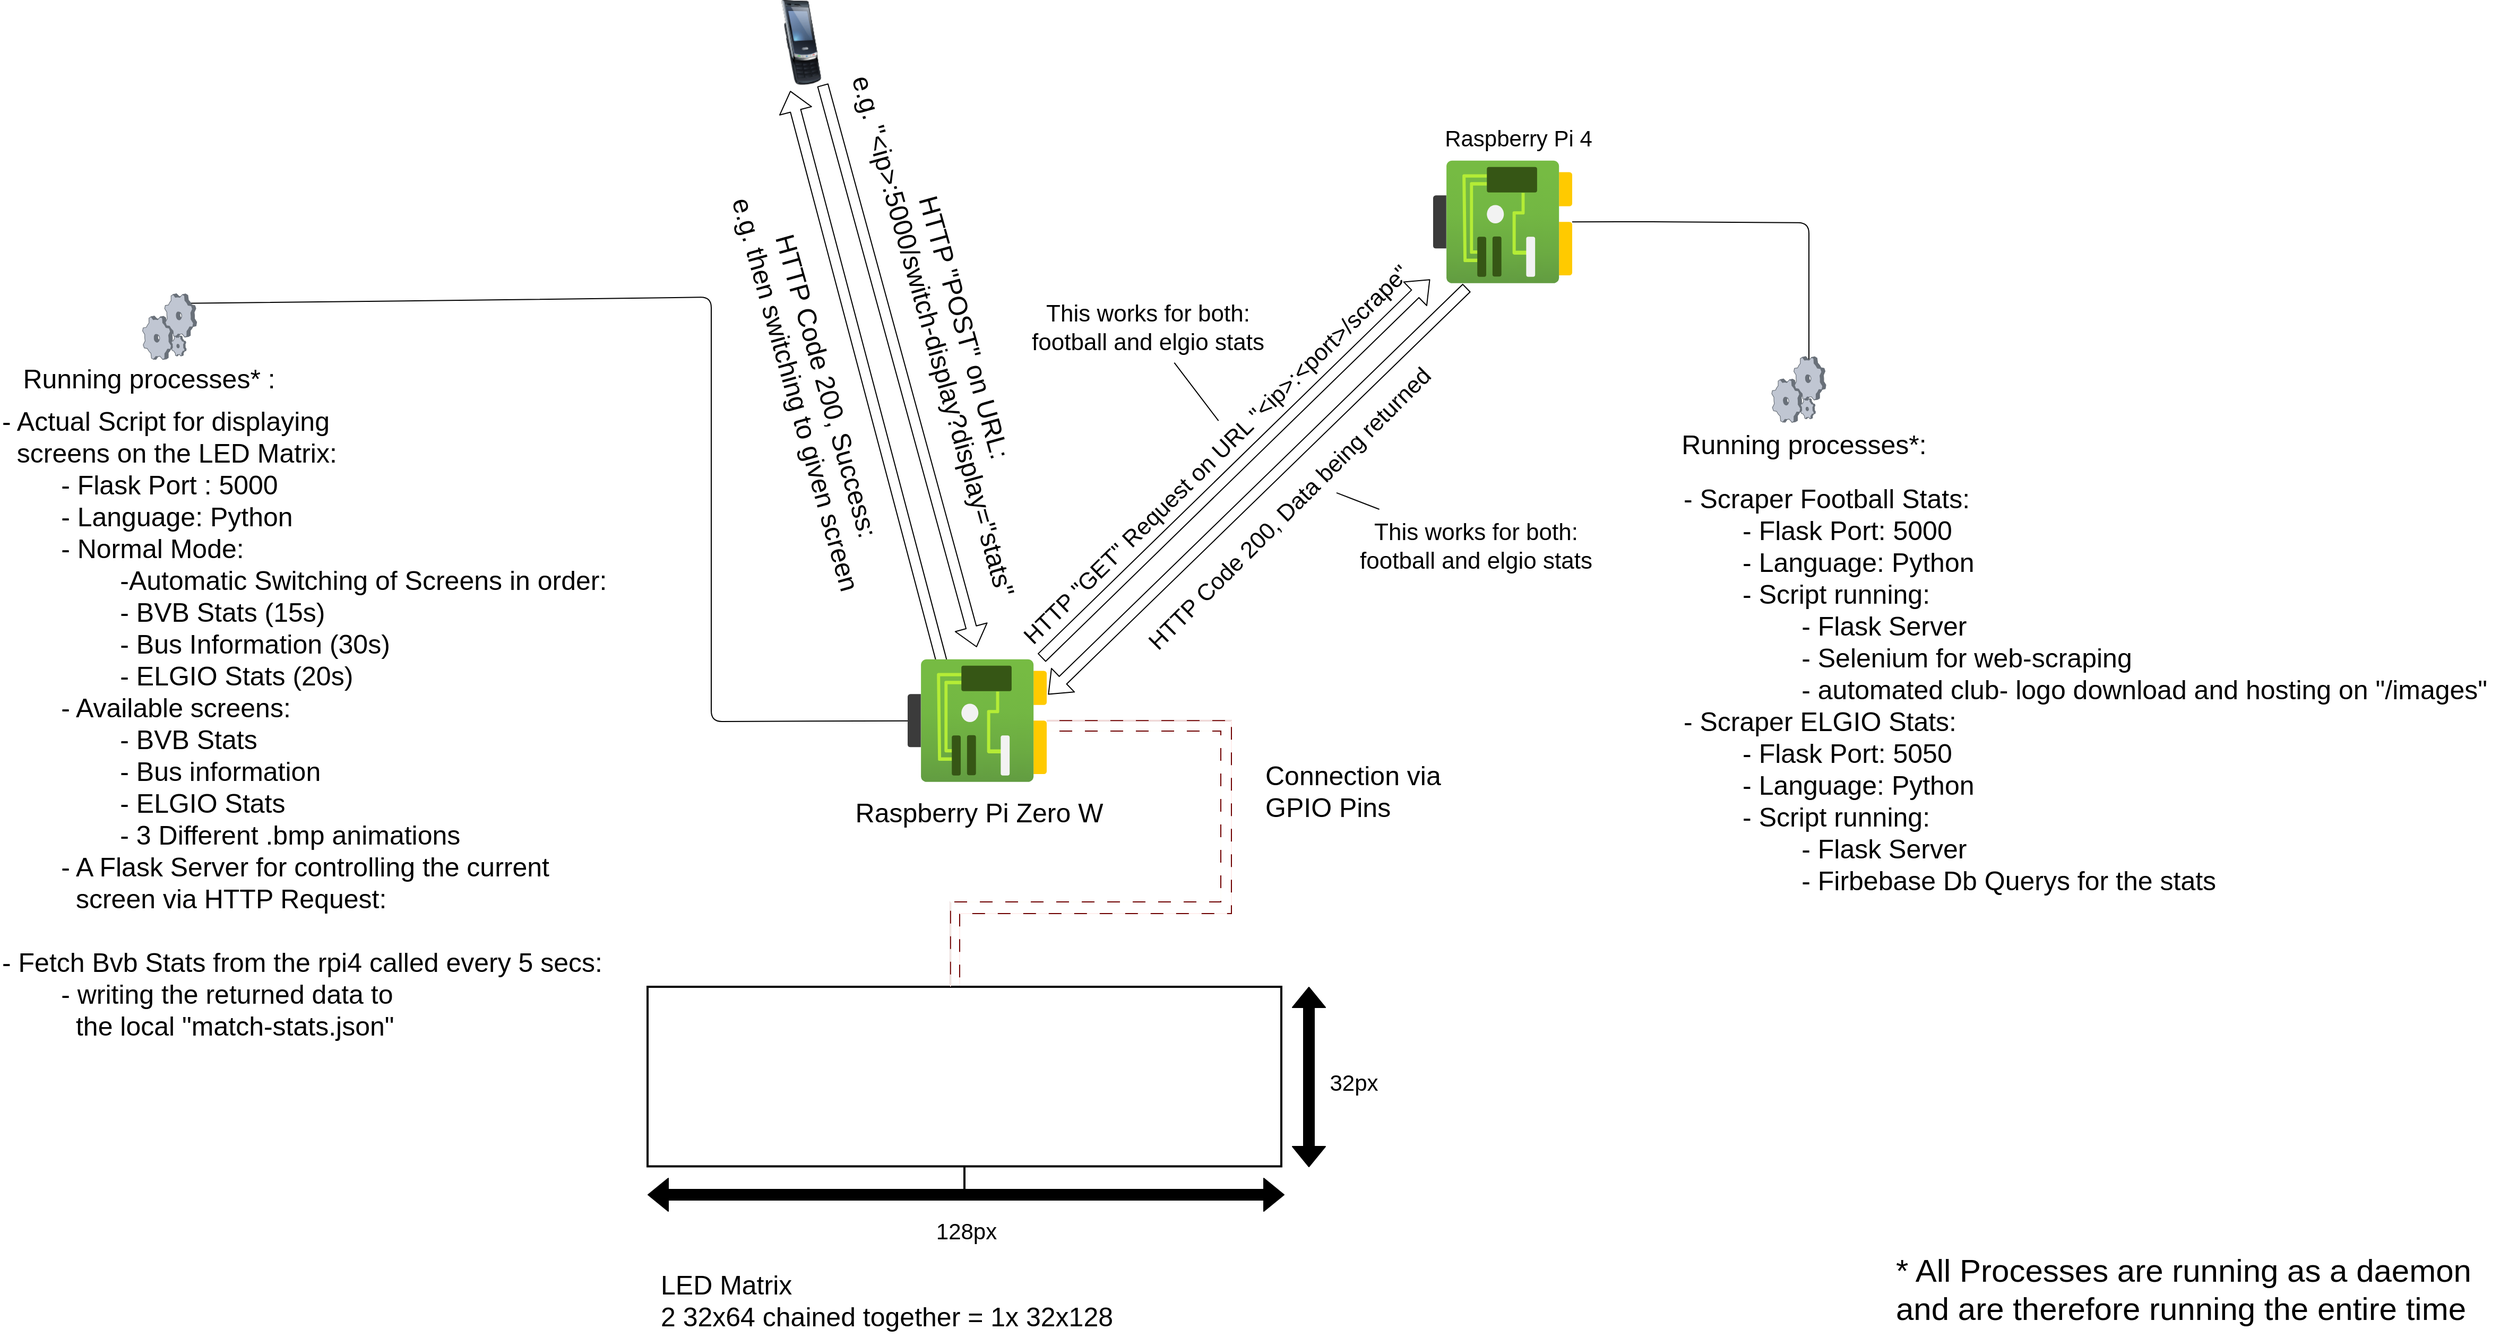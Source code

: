 <mxfile>
    <diagram id="wu7qQfmcsLOsUh6NHCrr" name="Page-1">
        <mxGraphModel dx="4411" dy="1791" grid="1" gridSize="10" guides="1" tooltips="1" connect="1" arrows="1" fold="1" page="0" pageScale="1" pageWidth="850" pageHeight="1100" background="none" math="0" shadow="0">
            <root>
                <mxCell id="0"/>
                <mxCell id="1" parent="0"/>
                <mxCell id="48" value="" style="shape=flexArrow;endArrow=classic;html=1;fontSize=25;entryX=0.368;entryY=1.07;entryDx=0;entryDy=0;entryPerimeter=0;" edge="1" parent="1" target="53">
                    <mxGeometry width="50" height="50" relative="1" as="geometry">
                        <mxPoint x="-391" y="471" as="sourcePoint"/>
                        <mxPoint x="-510" y="10" as="targetPoint"/>
                    </mxGeometry>
                </mxCell>
                <mxCell id="19" value="" style="endArrow=none;html=1;fontSize=21;fillColor=#000000;" parent="1" target="8" edge="1">
                    <mxGeometry width="50" height="50" relative="1" as="geometry">
                        <mxPoint x="-1119" y="126" as="sourcePoint"/>
                        <mxPoint x="-399" y="464" as="targetPoint"/>
                        <Array as="points">
                            <mxPoint x="-825.21" y="122.78"/>
                            <mxPoint x="-610" y="120"/>
                            <mxPoint x="-610" y="520"/>
                        </Array>
                    </mxGeometry>
                </mxCell>
                <mxCell id="12" value="" style="shape=wire;edgeStyle=orthogonalEdgeStyle;orthogonalLoop=1;jettySize=auto;html=1;sourcePerimeterSpacing=0;targetPerimeterSpacing=0;endArrow=none;curved=0;rounded=0;strokeColor=#6F0000;dashed=1;fillColor=#FFEEED;dashPattern=12 12;fixDash=1;startSize=6;endSize=6;fontSize=21;entryX=0.517;entryY=0.003;entryDx=0;entryDy=0;entryPerimeter=0;" parent="1" source="8" target="7" edge="1">
                    <mxGeometry width="100" relative="1" as="geometry">
                        <mxPoint x="-140" y="539.1" as="sourcePoint"/>
                        <mxPoint x="26" y="700" as="targetPoint"/>
                        <Array as="points">
                            <mxPoint x="-120" y="519"/>
                            <mxPoint x="-120" y="701"/>
                            <mxPoint x="-376" y="701"/>
                            <mxPoint x="-376" y="771"/>
                        </Array>
                    </mxGeometry>
                </mxCell>
                <mxCell id="32" value="" style="endArrow=none;html=1;fontSize=21;fillColor=#000000;" parent="1" source="6" edge="1">
                    <mxGeometry width="50" height="50" relative="1" as="geometry">
                        <mxPoint x="274" y="56.48" as="sourcePoint"/>
                        <mxPoint x="424" y="180" as="targetPoint"/>
                        <Array as="points">
                            <mxPoint x="284" y="49"/>
                            <mxPoint x="424" y="50"/>
                            <mxPoint x="424" y="140"/>
                        </Array>
                    </mxGeometry>
                </mxCell>
                <mxCell id="6" value="" style="aspect=fixed;html=1;points=[];align=center;image;fontSize=12;image=img/lib/azure2/networking/Network_Interfaces.svg;" parent="1" vertex="1">
                    <mxGeometry x="70" y="-10" width="131" height="118.24" as="geometry"/>
                </mxCell>
                <mxCell id="7" value="" style="html=1;verticalLabelPosition=bottom;align=center;labelBackgroundColor=#ffffff;verticalAlign=top;strokeWidth=2;strokeColor=#000000;shadow=0;dashed=0;shape=mxgraph.ios7.icons.monitor;fontSize=21;" parent="1" vertex="1">
                    <mxGeometry x="-670" y="770" width="597" height="200" as="geometry"/>
                </mxCell>
                <mxCell id="8" value="" style="aspect=fixed;html=1;points=[];align=center;image;fontSize=12;image=img/lib/azure2/networking/Network_Interfaces.svg;" parent="1" vertex="1">
                    <mxGeometry x="-425" y="460" width="131" height="118.24" as="geometry"/>
                </mxCell>
                <mxCell id="9" value="&lt;font style=&quot;font-size: 25px;&quot;&gt;Raspberry Pi Zero W&lt;/font&gt;" style="text;strokeColor=none;align=center;fillColor=none;html=1;verticalAlign=middle;whiteSpace=wrap;rounded=0;fontSize=21;" parent="1" vertex="1">
                    <mxGeometry x="-485" y="590" width="255" height="30" as="geometry"/>
                </mxCell>
                <mxCell id="10" value="&lt;div style=&quot;text-align: left; font-size: 25px;&quot;&gt;&lt;span style=&quot;background-color: initial;&quot;&gt;&lt;font style=&quot;font-size: 25px;&quot;&gt;LED Matrix&lt;/font&gt;&lt;/span&gt;&lt;/div&gt;&lt;div style=&quot;text-align: left; font-size: 25px;&quot;&gt;&lt;span style=&quot;background-color: initial;&quot;&gt;&lt;font style=&quot;font-size: 25px;&quot;&gt;2 32x64 chained together = 1x 32x128&lt;/font&gt;&lt;/span&gt;&lt;/div&gt;" style="text;html=1;align=center;verticalAlign=middle;resizable=0;points=[];autosize=1;strokeColor=none;fillColor=none;fontSize=21;" parent="1" vertex="1">
                    <mxGeometry x="-670" y="1030" width="450" height="70" as="geometry"/>
                </mxCell>
                <mxCell id="11" value="" style="shape=wire;edgeStyle=orthogonalEdgeStyle;orthogonalLoop=1;jettySize=auto;html=1;sourcePerimeterSpacing=0;targetPerimeterSpacing=0;endArrow=none;curved=0;rounded=0;strokeColor=#6F0000;dashed=1;fillColor=#FFFEFA;dashPattern=12 12;fixDash=1;startSize=6;endSize=6;fontSize=21;entryX=0.478;entryY=-0.001;entryDx=0;entryDy=0;entryPerimeter=0;" parent="1" source="8" target="7" edge="1">
                    <mxGeometry width="100" relative="1" as="geometry">
                        <mxPoint x="16" y="570" as="sourcePoint"/>
                        <mxPoint x="116" y="570" as="targetPoint"/>
                        <Array as="points">
                            <mxPoint x="-130" y="529"/>
                            <mxPoint x="-130" y="690"/>
                            <mxPoint x="-385" y="690"/>
                        </Array>
                    </mxGeometry>
                </mxCell>
                <mxCell id="14" value="32px" style="text;html=1;align=center;verticalAlign=middle;resizable=0;points=[];autosize=1;strokeColor=none;fillColor=none;fontSize=21;" parent="1" vertex="1">
                    <mxGeometry x="-40" y="840" width="70" height="40" as="geometry"/>
                </mxCell>
                <mxCell id="15" value="" style="shape=flexArrow;endArrow=classic;startArrow=classic;html=1;fontSize=21;fillColor=#000000;" parent="1" edge="1">
                    <mxGeometry width="100" height="100" relative="1" as="geometry">
                        <mxPoint x="-47" y="940" as="sourcePoint"/>
                        <mxPoint x="-47" y="770" as="targetPoint"/>
                    </mxGeometry>
                </mxCell>
                <mxCell id="16" value="" style="shape=flexArrow;endArrow=classic;startArrow=classic;html=1;fontSize=21;fillColor=#000000;" parent="1" edge="1">
                    <mxGeometry width="100" height="100" relative="1" as="geometry">
                        <mxPoint x="-670" y="966" as="sourcePoint"/>
                        <mxPoint x="-70" y="966" as="targetPoint"/>
                    </mxGeometry>
                </mxCell>
                <mxCell id="17" value="128px" style="text;html=1;align=center;verticalAlign=middle;resizable=0;points=[];autosize=1;strokeColor=none;fillColor=none;fontSize=21;" parent="1" vertex="1">
                    <mxGeometry x="-410" y="980" width="80" height="40" as="geometry"/>
                </mxCell>
                <mxCell id="18" value="Raspberry Pi 4" style="text;html=1;align=center;verticalAlign=middle;resizable=0;points=[];autosize=1;strokeColor=none;fillColor=none;fontSize=21;" parent="1" vertex="1">
                    <mxGeometry x="70" y="-50" width="160" height="40" as="geometry"/>
                </mxCell>
                <mxCell id="21" value="&lt;font style=&quot;font-size: 25px;&quot;&gt;Running processes*:&lt;/font&gt;" style="text;html=1;align=center;verticalAlign=middle;resizable=0;points=[];autosize=1;strokeColor=none;fillColor=none;fontSize=21;" parent="1" vertex="1">
                    <mxGeometry x="294" y="238" width="250" height="40" as="geometry"/>
                </mxCell>
                <mxCell id="22" value="&lt;font style=&quot;font-size: 25px;&quot;&gt;Running processes* :&lt;/font&gt;" style="text;html=1;align=center;verticalAlign=middle;resizable=0;points=[];autosize=1;strokeColor=none;fillColor=none;fontSize=21;" parent="1" vertex="1">
                    <mxGeometry x="-1270" y="176" width="260" height="40" as="geometry"/>
                </mxCell>
                <mxCell id="23" value="&lt;div style=&quot;text-align: left; font-size: 25px;&quot;&gt;&lt;span style=&quot;background-color: initial;&quot;&gt;&lt;font style=&quot;font-size: 25px;&quot;&gt;- Scraper Football Stats:&lt;/font&gt;&lt;/span&gt;&lt;/div&gt;&lt;div style=&quot;text-align: left; font-size: 25px;&quot;&gt;&lt;span style=&quot;background-color: initial;&quot;&gt;&lt;font style=&quot;font-size: 25px;&quot;&gt;&lt;span style=&quot;white-space: pre;&quot;&gt;&#9;&lt;/span&gt;- Flask Port: 5000&lt;/font&gt;&lt;/span&gt;&lt;/div&gt;&lt;div style=&quot;text-align: left; font-size: 25px;&quot;&gt;&lt;span style=&quot;background-color: initial;&quot;&gt;&lt;font style=&quot;font-size: 25px;&quot;&gt;&lt;span style=&quot;white-space: pre;&quot;&gt;&#9;&lt;/span&gt;- Language: Python&lt;br&gt;&lt;/font&gt;&lt;/span&gt;&lt;/div&gt;&lt;div style=&quot;text-align: left; font-size: 25px;&quot;&gt;&lt;span style=&quot;background-color: initial;&quot;&gt;&lt;font style=&quot;font-size: 25px;&quot;&gt;&lt;span style=&quot;white-space: pre;&quot;&gt;&#9;&lt;/span&gt;- Script running:&lt;br&gt;&lt;/font&gt;&lt;/span&gt;&lt;/div&gt;&lt;div style=&quot;text-align: left; font-size: 25px;&quot;&gt;&lt;span style=&quot;background-color: initial;&quot;&gt;&lt;font style=&quot;font-size: 25px;&quot;&gt;&lt;span style=&quot;white-space: pre;&quot;&gt;&#9;&lt;span style=&quot;white-space: pre;&quot;&gt;&#9;&lt;/span&gt;- Flask Server&lt;/span&gt;&lt;br&gt;&lt;/font&gt;&lt;/span&gt;&lt;/div&gt;&lt;div style=&quot;text-align: left; font-size: 25px;&quot;&gt;&lt;font style=&quot;font-size: 25px;&quot;&gt;&lt;span style=&quot;white-space: pre;&quot;&gt;&#9;&lt;/span&gt;&lt;span style=&quot;white-space: pre;&quot;&gt;&#9;&lt;/span&gt;- Selenium for web-scraping&lt;br&gt;&lt;/font&gt;&lt;/div&gt;&lt;div style=&quot;text-align: left; font-size: 25px;&quot;&gt;&lt;font style=&quot;font-size: 25px;&quot;&gt;&lt;span style=&quot;white-space: pre;&quot;&gt;&#9;&lt;/span&gt;&lt;span style=&quot;white-space: pre;&quot;&gt;&#9;&lt;/span&gt;- automated club- logo download and hosting on &quot;/images&quot;&lt;br&gt;&lt;/font&gt;&lt;/div&gt;&lt;div style=&quot;text-align: left; font-size: 25px;&quot;&gt;&lt;font style=&quot;font-size: 25px;&quot;&gt;- Scraper ELGIO Stats:&lt;/font&gt;&lt;/div&gt;&lt;div style=&quot;text-align: left; font-size: 25px;&quot;&gt;&lt;font style=&quot;font-size: 25px;&quot;&gt;&lt;span style=&quot;white-space: pre;&quot;&gt;&#9;&lt;/span&gt;- Flask Port: 5050&lt;br&gt;&lt;/font&gt;&lt;/div&gt;&lt;div style=&quot;text-align: left; font-size: 25px;&quot;&gt;&lt;font style=&quot;font-size: 25px;&quot;&gt;&lt;span style=&quot;white-space: pre;&quot;&gt;&#9;&lt;/span&gt;- Language: Python&lt;br&gt;&lt;/font&gt;&lt;/div&gt;&lt;div style=&quot;text-align: left; font-size: 25px;&quot;&gt;&lt;font style=&quot;font-size: 25px;&quot;&gt;&lt;span style=&quot;white-space: pre;&quot;&gt;&#9;&lt;/span&gt;- Script running:&lt;br&gt;&lt;/font&gt;&lt;/div&gt;&lt;div style=&quot;text-align: left; font-size: 25px;&quot;&gt;&lt;font style=&quot;font-size: 25px;&quot;&gt;&lt;span style=&quot;white-space: pre;&quot;&gt;&#9;&lt;/span&gt;&lt;span style=&quot;white-space: pre;&quot;&gt;&#9;&lt;/span&gt;- Flask Server&lt;br&gt;&lt;/font&gt;&lt;/div&gt;&lt;div style=&quot;text-align: left; font-size: 25px;&quot;&gt;&lt;font style=&quot;font-size: 25px;&quot;&gt;&lt;span style=&quot;white-space: pre;&quot;&gt;&#9;&lt;/span&gt;&lt;span style=&quot;white-space: pre;&quot;&gt;&#9;&lt;/span&gt;- Firbebase Db Querys for the stats&amp;nbsp;&lt;br&gt;&lt;/font&gt;&lt;/div&gt;&lt;div style=&quot;text-align: left; font-size: 25px;&quot;&gt;&lt;font style=&quot;font-size: 25px;&quot;&gt;&lt;br&gt;&lt;/font&gt;&lt;/div&gt;&lt;div style=&quot;text-align: left; font-size: 25px;&quot;&gt;&lt;br&gt;&lt;/div&gt;" style="text;html=1;align=center;verticalAlign=middle;resizable=0;points=[];autosize=1;strokeColor=none;fillColor=none;fontSize=21;" parent="1" vertex="1">
                    <mxGeometry x="294" y="289.12" width="780" height="460" as="geometry"/>
                </mxCell>
                <mxCell id="24" value="&lt;font style=&quot;font-size: 25px;&quot;&gt;Connection via &lt;br&gt;GPIO Pins&lt;/font&gt;" style="text;html=1;align=left;verticalAlign=middle;resizable=0;points=[];autosize=1;strokeColor=none;fillColor=none;fontSize=21;" parent="1" vertex="1">
                    <mxGeometry x="-90" y="550" width="190" height="70" as="geometry"/>
                </mxCell>
                <mxCell id="25" value="" style="verticalLabelPosition=bottom;aspect=fixed;html=1;verticalAlign=top;strokeColor=none;align=center;outlineConnect=0;shape=mxgraph.citrix.process;" parent="1" vertex="1">
                    <mxGeometry x="389" y="176" width="51" height="62" as="geometry"/>
                </mxCell>
                <mxCell id="26" value="" style="verticalLabelPosition=bottom;aspect=fixed;html=1;verticalAlign=top;strokeColor=none;align=center;outlineConnect=0;shape=mxgraph.citrix.process;" parent="1" vertex="1">
                    <mxGeometry x="-1145.71" y="116.78" width="51" height="62" as="geometry"/>
                </mxCell>
                <mxCell id="30" value="&lt;font style=&quot;font-size: 25px;&quot;&gt;- Actual Script for displaying &lt;br&gt;&amp;nbsp; screens on the LED Matrix:&lt;br&gt;&lt;span style=&quot;&quot;&gt;&#9;&lt;/span&gt;&lt;span style=&quot;white-space: pre;&quot;&gt;&#9;&lt;/span&gt;- Flask Port : 5000&lt;br&gt;&lt;span style=&quot;white-space: pre;&quot;&gt;&#9;&lt;/span&gt;- Language: Python&lt;br&gt;&lt;span style=&quot;&quot;&gt;&#9;&lt;/span&gt;&lt;span style=&quot;&quot;&gt;&#9;&lt;/span&gt;&lt;span style=&quot;white-space: pre;&quot;&gt;&#9;&lt;/span&gt;- Normal Mode:&lt;br&gt;&lt;span style=&quot;&quot;&gt;&#9;&lt;/span&gt;&lt;span style=&quot;&quot;&gt;&#9;&lt;/span&gt;&lt;span style=&quot;&quot;&gt;&#9;&lt;/span&gt;&lt;span style=&quot;&quot;&gt;&#9;&lt;/span&gt;&lt;span style=&quot;white-space: pre;&quot;&gt;&#9;&lt;/span&gt;&lt;span style=&quot;white-space: pre;&quot;&gt;&#9;&lt;/span&gt;-Automatic Switching of Screens in order:&lt;br&gt;&lt;span style=&quot;&quot;&gt;&#9;&lt;span style=&quot;&quot;&gt;&#9;&#9;&lt;/span&gt;&lt;/span&gt;&lt;span style=&quot;&quot;&gt;&#9;&lt;/span&gt;&lt;span style=&quot;&quot;&gt;&#9;&lt;/span&gt;&lt;span style=&quot;white-space: pre;&quot;&gt;&#9;&lt;/span&gt;&lt;span style=&quot;white-space: pre;&quot;&gt;&#9;&lt;/span&gt;-&amp;nbsp;BVB Stats (15s)&lt;br&gt;&lt;span style=&quot;&quot;&gt;&#9;&lt;span style=&quot;&quot;&gt;&#9;&#9;&lt;/span&gt;&lt;/span&gt;&lt;span style=&quot;&quot;&gt;&#9;&lt;/span&gt;&lt;span style=&quot;&quot;&gt;&#9;&lt;/span&gt;&lt;span style=&quot;white-space: pre;&quot;&gt;&#9;&lt;span style=&quot;white-space: pre;&quot;&gt;&#9;&lt;/span&gt;&lt;/span&gt;-&amp;nbsp;Bus Information (30s)&lt;br&gt;&lt;span style=&quot;&quot;&gt;&#9;&lt;span style=&quot;&quot;&gt;&#9;&#9;&lt;/span&gt;&lt;/span&gt;&lt;span style=&quot;&quot;&gt;&#9;&lt;/span&gt;&lt;span style=&quot;&quot;&gt;&#9;&lt;/span&gt;&lt;span style=&quot;white-space: pre;&quot;&gt;&#9;&lt;/span&gt;&lt;span style=&quot;white-space: pre;&quot;&gt;&#9;&lt;/span&gt;- ELGIO Stats (20s)&lt;br&gt;&lt;span style=&quot;&quot;&gt;&#9;&lt;/span&gt;&lt;span style=&quot;&quot;&gt;&#9;&lt;/span&gt;&lt;span style=&quot;white-space: pre;&quot;&gt;&#9;&lt;/span&gt;- Available screens:&lt;br&gt;&lt;span style=&quot;&quot;&gt;&#9;&lt;/span&gt;&lt;span style=&quot;&quot;&gt;&#9;&lt;/span&gt;&lt;span style=&quot;&quot;&gt;&#9;&lt;/span&gt;&lt;span style=&quot;&quot;&gt;&#9;&lt;/span&gt;&lt;span style=&quot;white-space: pre;&quot;&gt;&#9;&lt;/span&gt;&lt;span style=&quot;white-space: pre;&quot;&gt;&#9;&lt;/span&gt;-&amp;nbsp;BVB Stats&lt;br&gt;&lt;span style=&quot;&quot;&gt;&#9;&lt;/span&gt;&lt;span style=&quot;&quot;&gt;&#9;&lt;/span&gt;&lt;span style=&quot;&quot;&gt;&#9;&lt;/span&gt;&lt;span style=&quot;&quot;&gt;&#9;&lt;/span&gt;&lt;span style=&quot;white-space: pre;&quot;&gt;&#9;&lt;/span&gt;&lt;span style=&quot;white-space: pre;&quot;&gt;&#9;&lt;/span&gt;- Bus information&lt;br&gt;&lt;span style=&quot;&quot;&gt;&#9;&lt;/span&gt;&lt;span style=&quot;&quot;&gt;&#9;&lt;/span&gt;&lt;span style=&quot;&quot;&gt;&#9;&lt;/span&gt;&lt;span style=&quot;&quot;&gt;&#9;&lt;/span&gt;&lt;span style=&quot;white-space: pre;&quot;&gt;&#9;&lt;/span&gt;&lt;span style=&quot;white-space: pre;&quot;&gt;&#9;&lt;/span&gt;- ELGIO Stats&lt;br&gt;&lt;span style=&quot;&quot;&gt;&#9;&lt;/span&gt;&lt;span style=&quot;&quot;&gt;&#9;&lt;/span&gt;&lt;span style=&quot;&quot;&gt;&#9;&lt;/span&gt;&lt;span style=&quot;&quot;&gt;&#9;&lt;/span&gt;&lt;span style=&quot;white-space: pre;&quot;&gt;&#9;&lt;/span&gt;&lt;span style=&quot;white-space: pre;&quot;&gt;&#9;&lt;/span&gt;- 3 Different .bmp animations&lt;br&gt;&lt;span style=&quot;&quot;&gt;&#9;&lt;/span&gt;&lt;span style=&quot;white-space: pre;&quot;&gt;&#9;&lt;/span&gt;- A Flask Server for controlling the current &lt;br&gt;&lt;span style=&quot;&quot;&gt;&#9;&lt;/span&gt;&lt;span style=&quot;&quot;&gt;&amp;nbsp; &lt;span style=&quot;white-space: pre;&quot;&gt;&#9;&lt;/span&gt;&amp;nbsp; screen &lt;/span&gt;via HTTP Request:&lt;br&gt;&lt;br&gt;- Fetch Bvb Stats from the rpi4 called every 5 secs:&lt;br&gt;&lt;span style=&quot;&quot;&gt;&#9;&lt;/span&gt;&lt;span style=&quot;white-space: pre;&quot;&gt;&#9;&lt;/span&gt;- writing the returned data to &lt;br&gt;&amp;nbsp; &amp;nbsp; &amp;nbsp; &amp;nbsp;&lt;span style=&quot;&quot;&gt;&#9;&lt;/span&gt;&amp;nbsp; the local &quot;match-stats.json&quot;&lt;br&gt;&lt;/font&gt;" style="text;html=1;align=left;verticalAlign=middle;resizable=0;points=[];autosize=1;strokeColor=none;fillColor=none;fontSize=21;" parent="1" vertex="1">
                    <mxGeometry x="-1280" y="216" width="590" height="610" as="geometry"/>
                </mxCell>
                <mxCell id="31" value="&lt;font style=&quot;font-size: 30px;&quot;&gt;* All Processes are running as a daemon&lt;br&gt;and are therefore running the entire time&lt;br&gt;&lt;/font&gt;" style="text;html=1;align=left;verticalAlign=middle;resizable=0;points=[];autosize=1;strokeColor=none;fillColor=none;" parent="1" vertex="1">
                    <mxGeometry x="504" y="1010" width="570" height="90" as="geometry"/>
                </mxCell>
                <mxCell id="36" value="&lt;font style=&quot;font-size: 22px;&quot;&gt;HTTP &quot;GET&quot; Request on URL &quot;&amp;lt;ip&amp;gt;:&amp;lt;port&amp;gt;/scrape&quot;&amp;nbsp;&lt;/font&gt;" style="text;html=1;align=center;verticalAlign=middle;resizable=0;points=[];autosize=1;strokeColor=none;fillColor=none;rotation=-44.5;" vertex="1" parent="1">
                    <mxGeometry x="-397" y="247" width="530" height="40" as="geometry"/>
                </mxCell>
                <mxCell id="39" value="" style="shape=flexArrow;endArrow=classic;html=1;startArrow=none;entryX=-0.022;entryY=0.958;entryDx=0;entryDy=0;entryPerimeter=0;" edge="1" parent="1" source="8" target="6">
                    <mxGeometry width="50" height="50" relative="1" as="geometry">
                        <mxPoint x="-73.842" y="240.128" as="sourcePoint"/>
                        <mxPoint x="60" y="100" as="targetPoint"/>
                    </mxGeometry>
                </mxCell>
                <mxCell id="41" value="" style="shape=flexArrow;endArrow=classic;html=1;fontSize=22;entryX=1.01;entryY=0.293;entryDx=0;entryDy=0;entryPerimeter=0;exitX=0.242;exitY=1.025;exitDx=0;exitDy=0;exitPerimeter=0;" edge="1" parent="1" source="6" target="8">
                    <mxGeometry width="50" height="50" relative="1" as="geometry">
                        <mxPoint x="50" y="160" as="sourcePoint"/>
                        <mxPoint x="290" y="300" as="targetPoint"/>
                    </mxGeometry>
                </mxCell>
                <mxCell id="42" value="HTTP Code 200, Data being returned" style="text;html=1;align=center;verticalAlign=middle;resizable=0;points=[];autosize=1;strokeColor=none;fillColor=none;fontSize=22;rotation=-45;" vertex="1" parent="1">
                    <mxGeometry x="-260" y="300" width="390" height="40" as="geometry"/>
                </mxCell>
                <mxCell id="43" value="" style="endArrow=none;html=1;fontSize=22;exitX=0.608;exitY=1.003;exitDx=0;exitDy=0;exitPerimeter=0;" edge="1" parent="1" source="42" target="44">
                    <mxGeometry width="50" height="50" relative="1" as="geometry">
                        <mxPoint x="130" y="290" as="sourcePoint"/>
                        <mxPoint x="50" y="340" as="targetPoint"/>
                    </mxGeometry>
                </mxCell>
                <mxCell id="44" value="This works for both: &lt;br&gt;football and elgio stats" style="text;html=1;align=center;verticalAlign=middle;resizable=0;points=[];autosize=1;strokeColor=none;fillColor=none;fontSize=22;" vertex="1" parent="1">
                    <mxGeometry x="-10" y="320" width="240" height="70" as="geometry"/>
                </mxCell>
                <mxCell id="45" value="" style="endArrow=none;html=1;fontSize=22;exitX=0.54;exitY=-0.046;exitDx=0;exitDy=0;exitPerimeter=0;" edge="1" parent="1" target="46" source="36">
                    <mxGeometry width="50" height="50" relative="1" as="geometry">
                        <mxPoint x="-330.0" y="98.224" as="sourcePoint"/>
                        <mxPoint x="-259.01" y="133.78" as="targetPoint"/>
                    </mxGeometry>
                </mxCell>
                <mxCell id="46" value="This works for both: &lt;br&gt;football and elgio stats" style="text;html=1;align=center;verticalAlign=middle;resizable=0;points=[];autosize=1;strokeColor=none;fillColor=none;fontSize=22;" vertex="1" parent="1">
                    <mxGeometry x="-317.01" y="116.78" width="237" height="65" as="geometry"/>
                </mxCell>
                <mxCell id="50" value="" style="shape=flexArrow;endArrow=classic;html=1;fontSize=25;exitX=0.75;exitY=1;exitDx=0;exitDy=0;" edge="1" parent="1" source="53">
                    <mxGeometry width="50" height="50" relative="1" as="geometry">
                        <mxPoint x="-470" y="10" as="sourcePoint"/>
                        <mxPoint x="-360" y="450" as="targetPoint"/>
                    </mxGeometry>
                </mxCell>
                <mxCell id="53" value="" style="image;html=1;image=img/lib/clip_art/telecommunication/Cellphone_128x128.png;labelBackgroundColor=#000000;fontSize=25;" vertex="1" parent="1">
                    <mxGeometry x="-565" y="-160" width="80" height="80" as="geometry"/>
                </mxCell>
                <mxCell id="54" value="HTTP &quot;POST&quot; on URL:&lt;br&gt;e.g. &quot;&amp;lt;ip&amp;gt;:5000/switch-display?display=&quot;stats&quot;" style="text;html=1;align=center;verticalAlign=middle;resizable=0;points=[];autosize=1;strokeColor=none;fillColor=none;fontSize=25;rotation=74.4;" vertex="1" parent="1">
                    <mxGeometry x="-650" y="116.78" width="530" height="70" as="geometry"/>
                </mxCell>
                <mxCell id="55" value="HTTP Code 200, Success:&lt;br&gt;e.g. then switching to given screen" style="text;html=1;align=center;verticalAlign=middle;resizable=0;points=[];autosize=1;strokeColor=none;fillColor=none;fontSize=25;rotation=74.4;" vertex="1" parent="1">
                    <mxGeometry x="-720" y="172" width="410" height="70" as="geometry"/>
                </mxCell>
            </root>
        </mxGraphModel>
    </diagram>
</mxfile>